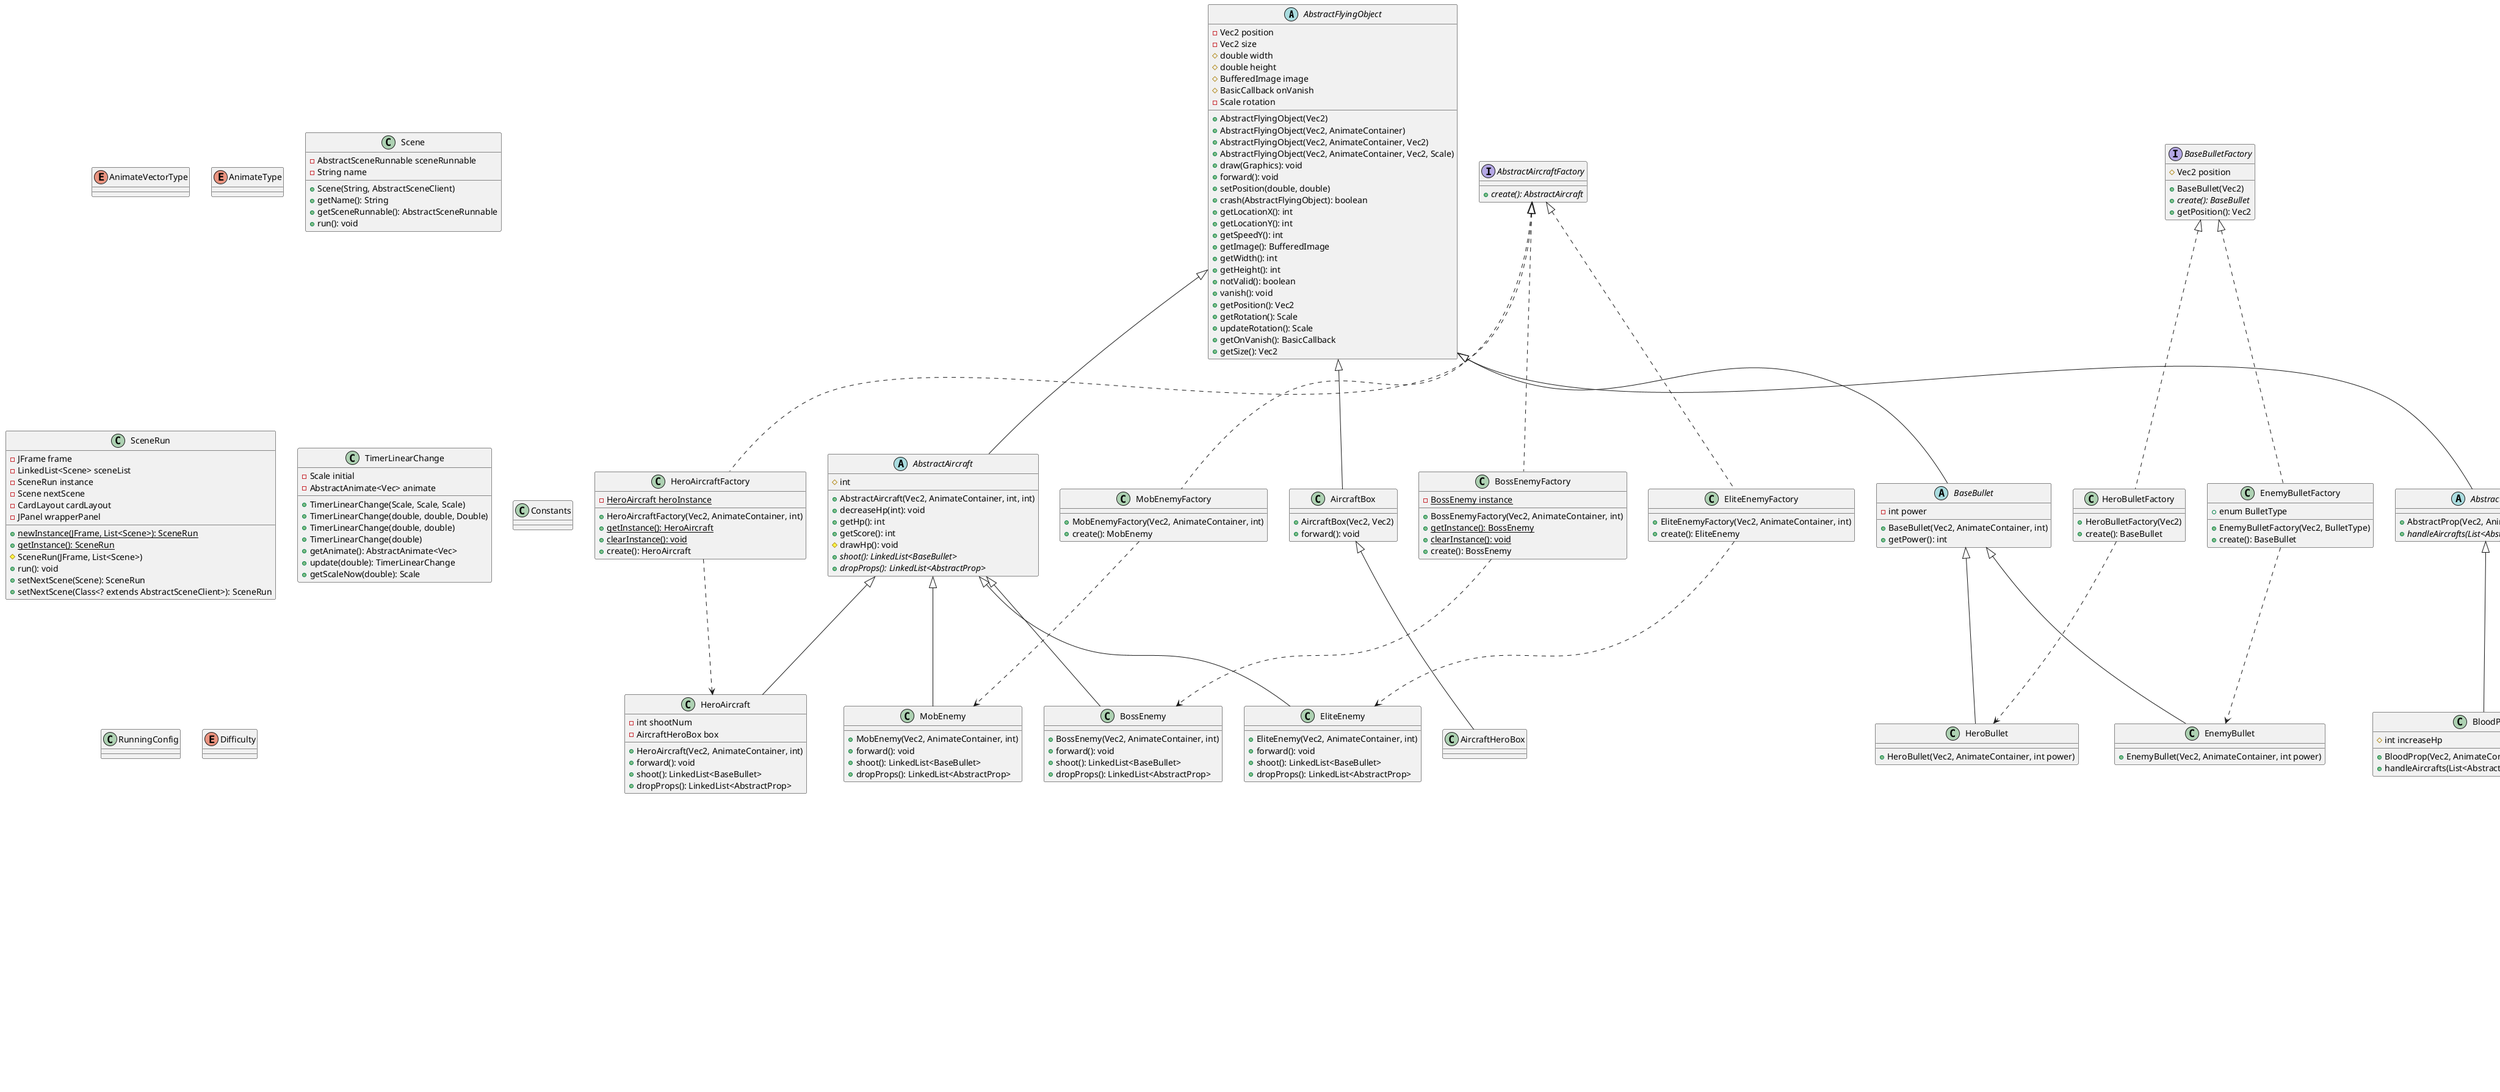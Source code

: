 @startuml
'https: //plantuml.com/class-diagram

abstract class AbstractFlyingObject {
    - Vec2 position
    - Vec2 size
    # double width
    # double height
    # BufferedImage image
    # BasicCallback onVanish
    - Scale rotation

    + AbstractFlyingObject(Vec2)
    + AbstractFlyingObject(Vec2, AnimateContainer)
    + AbstractFlyingObject(Vec2, AnimateContainer, Vec2)
    + AbstractFlyingObject(Vec2, AnimateContainer, Vec2, Scale)
    + draw(Graphics): void
    + forward(): void
    + setPosition(double, double)
    + crash(AbstractFlyingObject): boolean
    + getLocationX(): int
    + getLocationY(): int
    + getSpeedY(): int
    + getImage(): BufferedImage
    + getWidth(): int
    + getHeight(): int
    + notValid(): boolean
    + vanish(): void
    + getPosition(): Vec2
    + getRotation(): Scale
    + updateRotation(): Scale
    + getOnVanish(): BasicCallback
    + getSize(): Vec2
}

abstract class AbstractAircraft extends AbstractFlyingObject {
	# int
    + AbstractAircraft(Vec2, AnimateContainer, int, int)
    + decreaseHp(int): void
    + getHp(): int
    + getScore(): int
    # drawHp(): void
    + {abstract} shoot(): LinkedList<BaseBullet>
    + {abstract} dropProps(): LinkedList<AbstractProp>
 }

abstract class BaseBullet extends AbstractFlyingObject {
    - int power
    + BaseBullet(Vec2, AnimateContainer, int)
	+ getPower(): int
}

class HeroAircraft extends AbstractAircraft {
    - int shootNum
    - AircraftHeroBox box
    + HeroAircraft(Vec2, AnimateContainer, int)
    + forward(): void
    + shoot(): LinkedList<BaseBullet>
    + dropProps(): LinkedList<AbstractProp>
}

class MobEnemy extends AbstractAircraft {
    + MobEnemy(Vec2, AnimateContainer, int)
    + forward(): void
    + shoot(): LinkedList<BaseBullet>
    + dropProps(): LinkedList<AbstractProp>
}

class EliteEnemy extends AbstractAircraft {
    + EliteEnemy(Vec2, AnimateContainer, int)
    + forward(): void
    + shoot(): LinkedList<BaseBullet>
    + dropProps(): LinkedList<AbstractProp>
}

class BossEnemy extends AbstractAircraft {
    + BossEnemy(Vec2, AnimateContainer, int)
    + forward(): void
    + shoot(): LinkedList<BaseBullet>
    + dropProps(): LinkedList<AbstractProp>
}

class HeroBullet extends BaseBullet {
    + HeroBullet(Vec2, AnimateContainer, int power)
}

class EnemyBullet extends BaseBullet {
    + EnemyBullet(Vec2, AnimateContainer, int power)
}

abstract class AbstractProp extends AbstractFlyingObject {
    + AbstractProp(Vec2, AnimateContainer)
    + {abstract} handleAircrafts(List<AbstractAircraft>): void
}

class BloodProp extends AbstractProp {
    # int increaseHp
    + BloodProp(Vec2, AnimateContainer, int increaseHp)
    + handleAircrafts(List<AbstractAircraft>): void
}

class BombProp extends AbstractProp {
    + BombProp(Vec2, AnimateContainer)
    + handleAircrafts(List<AbstractAircraft>): void
}

class BulletProp extends AbstractProp {
    + BulletProp(Vec2, AnimateContainer)
    + handleAircrafts(List<AbstractAircraft>): void
}

interface AbstractAircraftFactory {
    + {abstract} create(): AbstractAircraft
}

class HeroAircraftFactory implements AbstractAircraftFactory {
    - {static} HeroAircraft heroInstance
    + HeroAircraftFactory(Vec2, AnimateContainer, int)
    + {static} getInstance(): HeroAircraft
    + {static} clearInstance(): void
    + create(): HeroAircraft
}
HeroAircraftFactory ..> HeroAircraft

class BossEnemyFactory implements AbstractAircraftFactory {
    - {static} BossEnemy instance
    + BossEnemyFactory(Vec2, AnimateContainer, int)
    + {static} getInstance(): BossEnemy
    + {static} clearInstance(): void
    + create(): BossEnemy
}
BossEnemyFactory ..> BossEnemy

class EliteEnemyFactory implements AbstractAircraftFactory {
    + EliteEnemyFactory(Vec2, AnimateContainer, int)
    + create(): EliteEnemy
}
EliteEnemyFactory ..> EliteEnemy

class MobEnemyFactory implements AbstractAircraftFactory {
    + MobEnemyFactory(Vec2, AnimateContainer, int)
    + create(): MobEnemy
}
MobEnemyFactory ..> MobEnemy

interface BaseBulletFactory {
    # Vec2 position
    + BaseBullet(Vec2)
    + {abstract} create(): BaseBullet
    + getPosition(): Vec2
}

class EnemyBulletFactory implements BaseBulletFactory {
    + enum BulletType
    + EnemyBulletFactory(Vec2, BulletType)
    + create(): BaseBullet
}
EnemyBulletFactory ..> EnemyBullet

class HeroBulletFactory implements BaseBulletFactory {
    + HeroBulletFactory(Vec2)
    + create(): BaseBullet
}
HeroBulletFactory ..> HeroBullet

interface AbstractPropFactory {
    # Vec2 position
    + {abstract} create(): AbstractProp
    # getPosition(): Vec2
    # getAnimateContainer(): AnimateContainer
}

class BloodPropFactory implements AbstractPropFactory {
    + BloodPropFactory(Vec2)
    + create(): BloodProp
}
BloodPropFactory ..> BloodProp

class BombPropFactory implements AbstractPropFactory {
    + BloodPropFactory(Vec2)
    + create(): BombProp
}
BombPropFactory ..> BombProp

class BulletPropFactory implements AbstractPropFactory {
    + BulletPropFactory(Vec2)
    + create(): BulletProp
}
BulletPropFactory ..> BulletProp

interface BasicCallback {
    + run(): void
}

class VectorType {
    - int size
    + VectorType()
    + VectorType(int, List<Double>)
    + get(): List<Double>
    + set(VectorType): void
    + set(List<Double>): void
    + getSize(): int
    + calc(VectorType, Operator): VectorType
    + enum Operator
    + plus(double): VectorType
    + minus(double): VectorType
    + times(double): VectorType
    + divide(double): VectorType
    + plus(VectorType): VectorType
    + minus(VectorType): VectorType
    + times(VectorType): VectorType
    + divide(VectorType): VectorType
    + equals(VectorType): Boolean
}

class VectorTypeFactory {
    + VectorTypeFactory()
    + {static} fromDouble(int, double): VectorType
}
VectorTypeFactory ..> VectorType

interface VectorFactory<T> {
    + fromVector(VectorType): T
    + copy(): T
    + getNewInstance(): T
}

class Vec extends VectorType implements VectorFactory {
    + Vec()
    + Vec(int, List<Double>)
    + copy(): Vec
    + fromVector(VectorType): Vec
    + getNewInstance(): Vec
    + toString(): String
    + plus(Vec): Vec
    + minus(Vec): Vec
    + times(Vec): Vec
    + divide(Vec): Vec
}

class Vec2 extends Vec {
    + Vec2()
    + Vec2(double, double)
    + fromVector(VectorType): Vec2
    + copy(): Vec2
    + set(double, double): void
    + plus(Vec2): Vec2
    + minus(Vec2): Vec2
    + times(Vec2): Vec2
    + divide(Vec2): Vec2
    + getX(): double
    + getY(): double
    + getNewInstance(): Vec2
}

class Scale extends Vec {
    + Scale()
    + Scale(double)
    + fromVector(VectorType): Scale
    + copy(): Scale
    + set(double, double): void
    + plus(Scale): Scale
    + minus(Scale): Scale
    + times(Scale): Scale
    + divide(Scale): Scale
    + getX(): double
    + getNewInstance(): Scale
}

interface TimerCallback extends BasicCallback

class Timer {
    - double duration
    - double time
    - TimerCallback callback
    + Timer(double, TimerCallback)
    + Timer(TimerLinearChange, TimerCallback)
    + execute(TimerController): void
    + update(double): void
}

class TimerController {
    - List<Timer> TIMERS
    + TimerController()
    + getTimers(): List<Timer>
    + done(): void
    + init(double): void
    + update(): void
    + add(Timer): void
    + getFps(): int
    + getTimeDelta(): double
}
Timer ..+ TimerController

class Animate

enum AnimateVectorType

enum AnimateType

interface AnimateWithTarget<T> {
    + getVecTarget(): T
}

abstract class AbstractAnimate<T> {
    - AnimateType animateType
    - AnimateVectorType animateVectorType
    - T source
    + AbstractAnimate(T, AnimateType, AnimateVectorType, double, double)
    + update(double): Boolean
    + isDone(double): Boolean
    + getSpeed(double): T
    + getDelta(): T
    + getAnimateVectorType(): AnimateVectorType
    + getAnimateType(): AnimateType
    + getSource(): T
    # getNewVecInstance(): T
}

class Linear<T> extends AbstractAnimate {
    - T speed
    - Boolean willStop
    + Linear(T, T, AnimateVectorType, double)
    + Linear(T, T, AnimateVectorType, double, double)
    + Linear(T, T, AnimateVectorType, double, double, Boolean)
    + update(double): Boolean
    + isDone(double): Boolean
    + getSpeed(): T
    + getDelta(): T
}
Linear ..+ Animate

class LinearLoop<T> extends Linear {
    - Vec2 range
    + LinearLoop(T, T, AnimateVectorType, double, Vec2)
    + update(double): Boolean
    + isDone(double): Boolean
}
LinearLoop ..+ Animate

class LinearRebound<T> extends Linear {
    - Vec2 rangeLeft
    - Vec2 rangeRight
    + LinearRebound(T, T, double, Vec2, Vec2)
    + LinearRebound(T, T, double, Vec2, Vec2, double)
    + isDone(double): Boolean
    + update(double): Boolean
}
LinearRebound ..+ Animate

class Empty<T> extends AbstractAnimate {
    + Empty(T)
    + isDone(double): Boolean
    + update(double): Boolean
    + getDelta(): T
    + getSpeed(): T
}
Empty ..+ Animate

class Delay<T> extends AbstractAnimate {
    + Delay(T, double)
    + isDone(double): Boolean
    + update(double): Boolean
    + getDelta(): T
    + getSpeed(): T
}
Delay ..+ Animate

class LinearToTarget<T> extends Linear implements AnimateWithTarget {
    - T vecTarget
    - double speed
    - boolean willStop
    + LinearToTarget(T, T, double, double, boolean)
    + LinearToTarget(T, T, double, double)
    + getVecTarget(): T
    + updateSpeed(): void
    + getDelta(): T
    + isDone(): Boolean
    + update(): Boolean
}
LinearToTarget ..+ Animate

class LinearTracking<T> extends LinearToTarget implements AnimateWithTarget {
    + LinearTracking(T, T, double, double)
    + update(): Boolean
}
LinearTracking ..+ Animate

class NonLinear<T> extends AbstractAnimate implements AnimateWithTarget {
    + NonLinear(T, T, AnimateVectorType, double, double, boolean)
    + NonLinear(T, T, AnimateVectorType, double, double)
    + isDone(): Boolean
    + update(): Boolean
    + getSpeed(): T
    + getDelta(): T
    + getVecTarget(): T
}
NonLinear ..+ Animate

class SmoothTo<T> extends AbstractAnimate implements AnimateWithTarget {
    + SmoothTo(T, T, AnimateVectorType, double, double)
    + update(): Boolean
    + getSpeed(): T
    + getDelta(): T
    + getVecTarget(): T
}
SmoothTo ..+ Animate

class AnimateContainer {
    - List<AbstractAnimate<Vec>> animateList
    + AnimateContainer()
    + AnimateContainer(List<AbstractAnimate<Vec>>)
    # updateAllInner(double): List<Boolean>
    + updateAll(double): Boolean
    + getSpeed(double): Vec
    + getRotation(): Scale
    + getDelta(): Vec
    + getAnimateList(): ListL<AbstractAnimate<Vec>>
}

class AnimateContainerFactory {
    + enum ContainerType
    + AnimateContainerFactory(ContainerType, Vec2)
    + setupTimeSpan(double): AnimateContainerFactory
    + setupSpeed(Vec2): AnimateContainerFactory
    + setupRange(Vec2): AnimateContainerFactory
    + setupRange2(Vec2): AnimateContainerFactory
    + create(): AnimateContainer
}
AnimateContainerFactory ..> AnimateContainer

interface HistoryDAO {
    + load(): void
    + dump(): void
    + updateByTime(int, HistoryObject): Boolean
    + deleteByTime(): Boolean
    + getByName(String): HistoryObject
    + addOne(HistoryObject): void
    + getAll(): List<HistoryObject>
    + deleteAll(): void
}

class HistoryObject {
    - String name
    - int score
    - long time
    - String message
    + HistoryObject(String, int, long, String)
    + copy(long): HistoryObject
    + toString(): String
    + getTimeString(): String
    + getName(): String
    + getScore(): int
    + getTime(): long
    + getMessage(): String
}

class HistoryImpl implements HistoryDAO {
    - {static} String FILENAME
    - List<HistoryObject> data
    + HistoryImpl()
    + load(): void
    + dump(): void
    + updateByTime(int, HistoryObject): Boolean
    + deleteByTime(): Boolean
    + getByName(String): HistoryObject
    + addOne(HistoryObject): void
    + getAll(): List<HistoryObject>
    + deleteAll(): void
    + display(): void
}

class HistoryObjectFactory {
    + HistoryObjectFactory(String, int, String)
    + create(): HistoryObject
}
HistoryObjectFactory ..> HistoryObject

class AircraftBox extends AbstractFlyingObject {
    + AircraftBox(Vec2, Vec2)
    + forward(): void
}

class AircraftHeroBox extends AircraftBox

abstract class AbstractSceneClient {
    - Object waitObject
    + {abstract} getPanel(): JPanel
    + getWaitObject(): Object
    + nextScene(Class<? extends AbstractSceneClient>): void
    + void startAction(): void
}

interface Runnable {
    + {abstract} run(): void
}

abstract class AbstractSceneRunnable implements Runnable {
    + getClient(): AbstractSceneClient
    + run(): void
}

class Scene {
    - AbstractSceneRunnable sceneRunnable
    - String name
    + Scene(String, AbstractSceneClient)
    + getName(): String
    + getSceneRunnable(): AbstractSceneRunnable
    + run(): void
}

class SceneRun {
    - JFrame frame
    - LinkedList<Scene> sceneList
    - SceneRun instance
    - Scene nextScene
    - CardLayout cardLayout
    - JPanel wrapperPanel
    + {static} newInstance(JFrame, List<Scene>): SceneRun
    + {static} getInstance(): SceneRun
    # SceneRun(JFrame, List<Scene>)
    + run(): void
    + setNextScene(Scene): SceneRun
    + setNextScene(Class<? extends AbstractSceneClient>): SceneRun
}

class GameWindow extends AbstractSceneClient {
    - {static} GameWindow gameWindow
    - {static} Game game
    + {static} getInstance(): GameWindow
    + getPanel(): JPanel
    + getGame(): Game
    + getWaitObject(): Object
    + nextScene(Class<? extends AbstractSceneClient>): void
    + clearGameInstance(): void
    + startAction(): void
}

class HistoryWindow extends AbstractSceneClient {
    - {static} HistoryWindow historyWindow
    - JPanel mainPanel
    - JLabel difficultyLabel
    - JTable historyTable
    - JComboBox<String> selectDifficultyComboBox
    - Difficulty selectedDifficulty
    + HistoryWindow(boolean)
    + HistoryWindow()
    + syncWidthDao(): void
    + {static} getInstance(): HistoryWindow
    + getPanel(): JPanel
    + startAction(): void
}

class MainWindow extends AbstractSceneClient {
    - {static} MainWindow mainWindow
    - JCheckBox musicOnCheckBox
    - JPanel mainPanel
    + {static} getInstance(): MainWindow
    + MainWindow()
    + getPanel(): JPanel
}

class TimerLinearChange {
    - Scale initial
    - AbstractAnimate<Vec> animate
    + TimerLinearChange(Scale, Scale, Scale)
    + TimerLinearChange(double, double, Double)
    + TimerLinearChange(double, double)
    + TimerLinearChange(double)
    + getAnimate(): AbstractAnimate<Vec>
    + update(double): TimerLinearChange
    + getScaleNow(double): Scale
}

abstract class AbstractConfig {
    # TimerLinearChange mobCreate
    # TimerLinearChange eliteCreate
    # TimerLinearChange enemyShoot
    # TimerLinearChange bossShoot
    # TimerLinearChange heroShoot
    # TimerLinearChange bossScoreThreshold
    # TimerLinearChange dropPropsRate
    # TimerLinearChange enemyMagnification
    + getMobCreate(): TimerLinearChange
    + getEliteCreate(): TimerLinearChange
    + getEnemyShoot(): TimerLinearChange
    + getHeroShoot(): TimerLinearChange
    + getBossShoot(): TimerLinearChange
    + getBossScoreThreshold(): TimerLinearChange
    + getDropPropsRate(): TimerLinearChange
    + getEnemyMagnification(): TimerLinearChange
    + getHeroInitialHp(): int
    + toString(): String
    + printNow(): void
}

class EasyConfig extends AbstractConfig

class MediumConfig extends AbstractConfig {
    # TimerLinearChange mobCreate
    # TimerLinearChange eliteCreate
    # TimerLinearChange enemyShoot
    # TimerLinearChange bossShoot
    # TimerLinearChange dropPropsRate
    # TimerLinearChange enemyMagnification
    + getMobCreate(): TimerLinearChange
    + getEliteCreate(): TimerLinearChange
    + getEnemyShoot(): TimerLinearChange
    + getBossShoot(): TimerLinearChange
    + getDropPropsRate(): TimerLinearChange
    + getEnemyMagnification(): TimerLinearChange
    + getHeroInitialHp(): int
}

class HardConfig extends AbstractConfig {
    # TimerLinearChange mobCreate
    # TimerLinearChange eliteCreate
    # TimerLinearChange enemyShoot
    # TimerLinearChange bossShoot
    # TimerLinearChange dropPropsRate
    # TimerLinearChange enemyMagnification
    # TimerLinearChange bossScoreThreshold
    + getMobCreate(): TimerLinearChange
    + getEliteCreate(): TimerLinearChange
    + getEnemyShoot(): TimerLinearChange
    + getBossShoot(): TimerLinearChange
    + getDropPropsRate(): TimerLinearChange
    + getEnemyMagnification(): TimerLinearChange
    + getHeroInitialHp(): int
    + getBossScoreThreshold(): TimerLinearChange
}

class ConfigFactory {
    - Difficulty difficulty
    + ConfigFactory(Difficulty)
    + create(): AbstractConfig
}
ConfigFactory ..> EasyConfig
ConfigFactory ..> MediumConfig
ConfigFactory ..> HardConfig

class Constants

class RunningConfig

enum Difficulty

@enduml